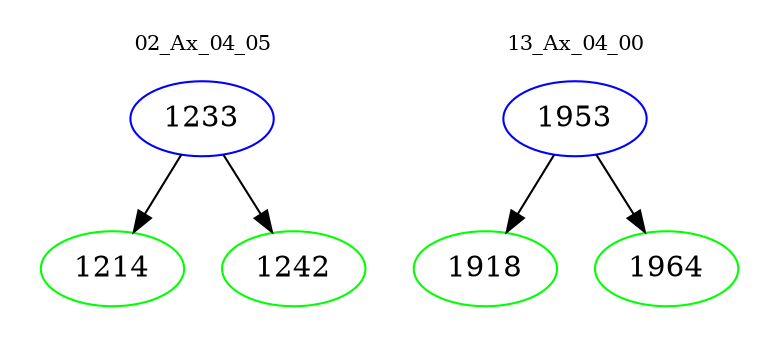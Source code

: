 digraph{
subgraph cluster_0 {
color = white
label = "02_Ax_04_05";
fontsize=10;
T0_1233 [label="1233", color="blue"]
T0_1233 -> T0_1214 [color="black"]
T0_1214 [label="1214", color="green"]
T0_1233 -> T0_1242 [color="black"]
T0_1242 [label="1242", color="green"]
}
subgraph cluster_1 {
color = white
label = "13_Ax_04_00";
fontsize=10;
T1_1953 [label="1953", color="blue"]
T1_1953 -> T1_1918 [color="black"]
T1_1918 [label="1918", color="green"]
T1_1953 -> T1_1964 [color="black"]
T1_1964 [label="1964", color="green"]
}
}
